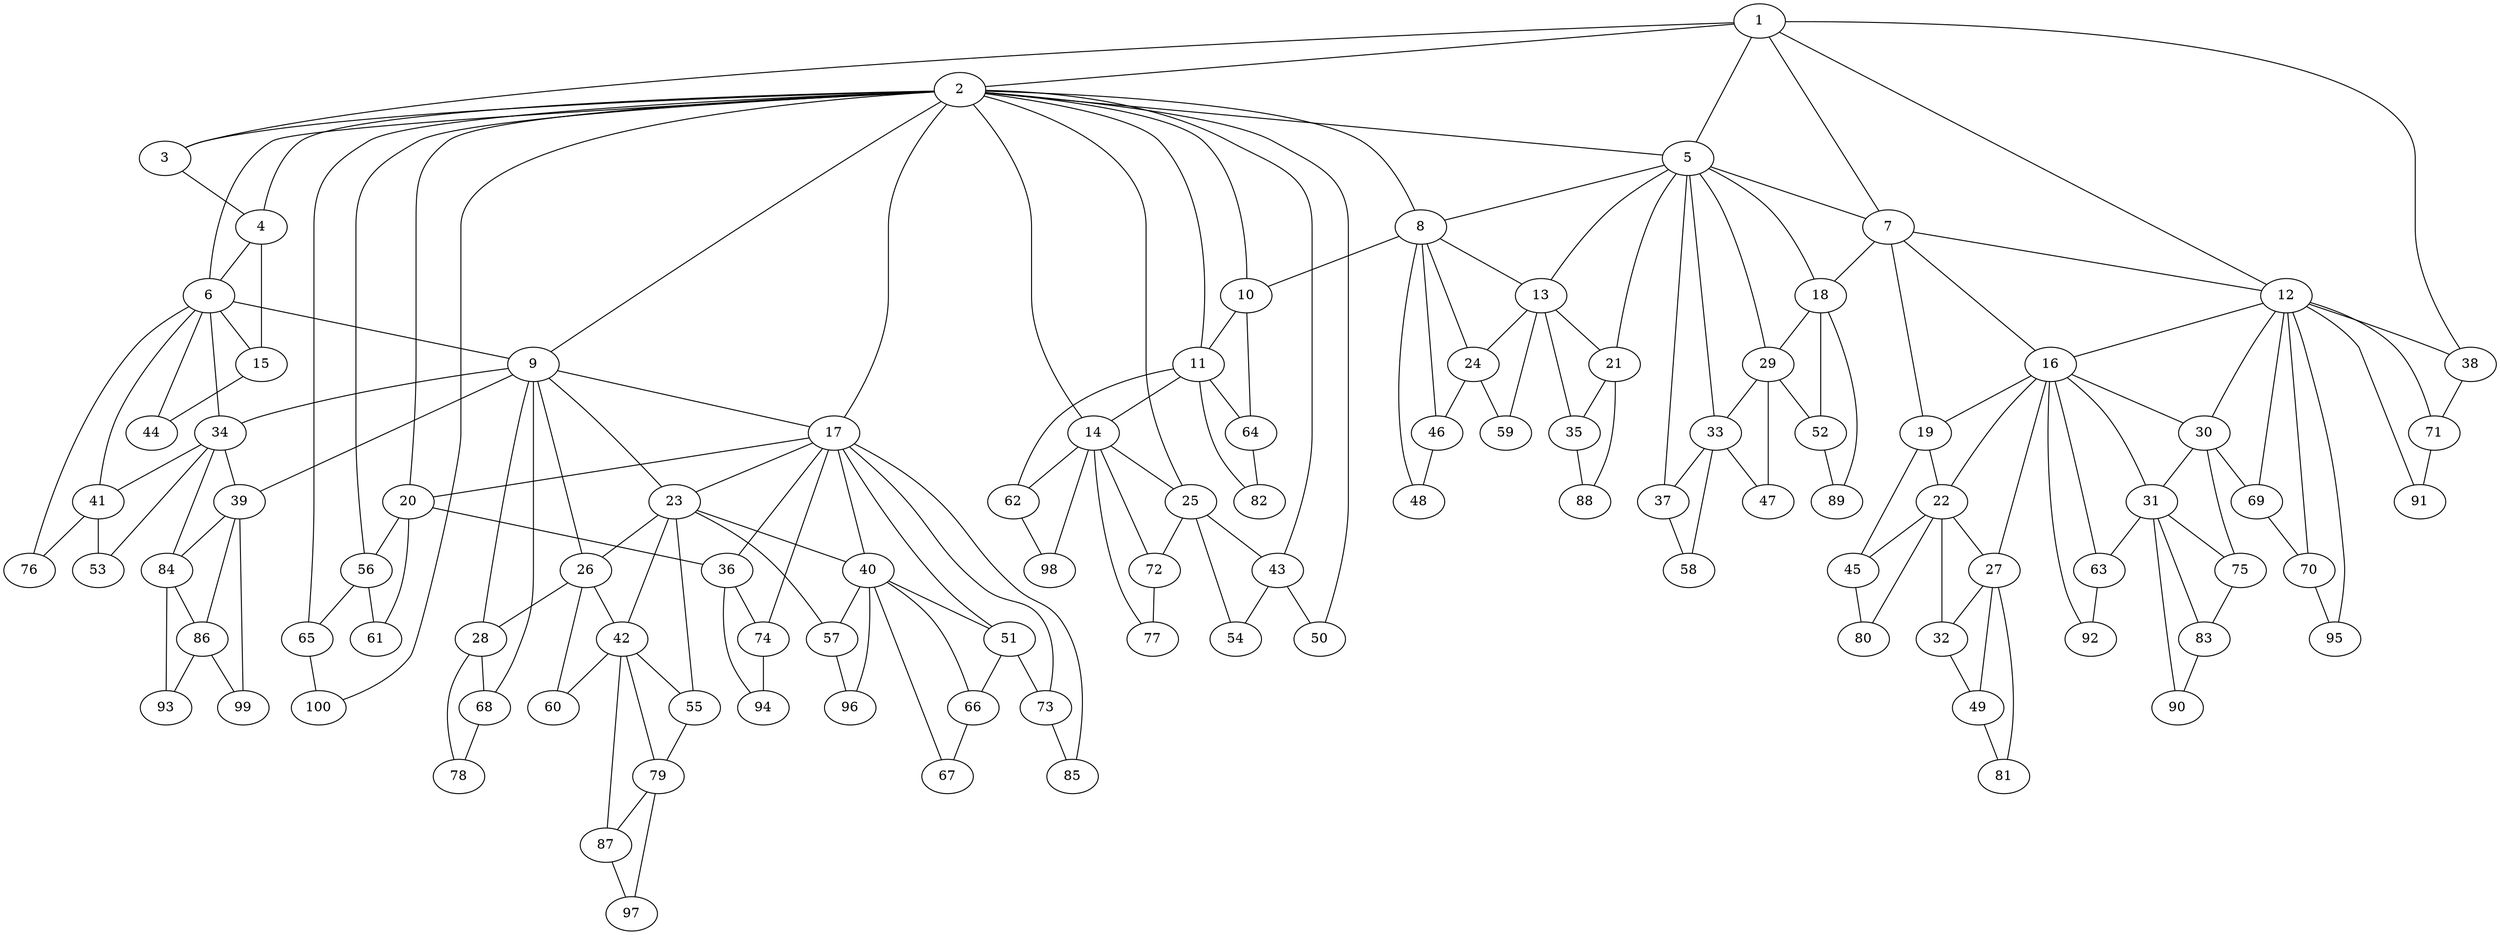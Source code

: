 graph grafoDorogovtsevMendes{
1--2
1--3
2--3
2--4
3--4
1--5
2--5
2--6
4--6
1--7
5--7
2--8
5--8
2--9
6--9
2--10
8--10
2--11
10--11
1--12
7--12
5--13
8--13
2--14
11--14
4--15
6--15
7--16
12--16
2--17
9--17
5--18
7--18
7--19
16--19
2--20
17--20
5--21
13--21
16--22
19--22
9--23
17--23
8--24
13--24
2--25
14--25
9--26
23--26
16--27
22--27
9--28
26--28
5--29
18--29
12--30
16--30
16--31
30--31
22--32
27--32
5--33
29--33
6--34
9--34
13--35
21--35
17--36
20--36
5--37
33--37
1--38
12--38
9--39
34--39
17--40
23--40
6--41
34--41
23--42
26--42
2--43
25--43
6--44
15--44
19--45
22--45
8--46
24--46
29--47
33--47
8--48
46--48
27--49
32--49
2--50
43--50
17--51
40--51
18--52
29--52
34--53
41--53
25--54
43--54
23--55
42--55
2--56
20--56
23--57
40--57
33--58
37--58
13--59
24--59
26--60
42--60
20--61
56--61
11--62
14--62
16--63
31--63
10--64
11--64
2--65
56--65
40--66
51--66
40--67
66--67
9--68
28--68
12--69
30--69
12--70
69--70
12--71
38--71
14--72
25--72
17--73
51--73
17--74
36--74
30--75
31--75
6--76
41--76
14--77
72--77
28--78
68--78
42--79
55--79
22--80
45--80
27--81
49--81
11--82
64--82
31--83
75--83
34--84
39--84
17--85
73--85
39--86
84--86
42--87
79--87
21--88
35--88
18--89
52--89
31--90
83--90
12--91
71--91
16--92
63--92
84--93
86--93
36--94
74--94
12--95
70--95
40--96
57--96
79--97
87--97
14--98
62--98
39--99
86--99
2--100
65--100
}
